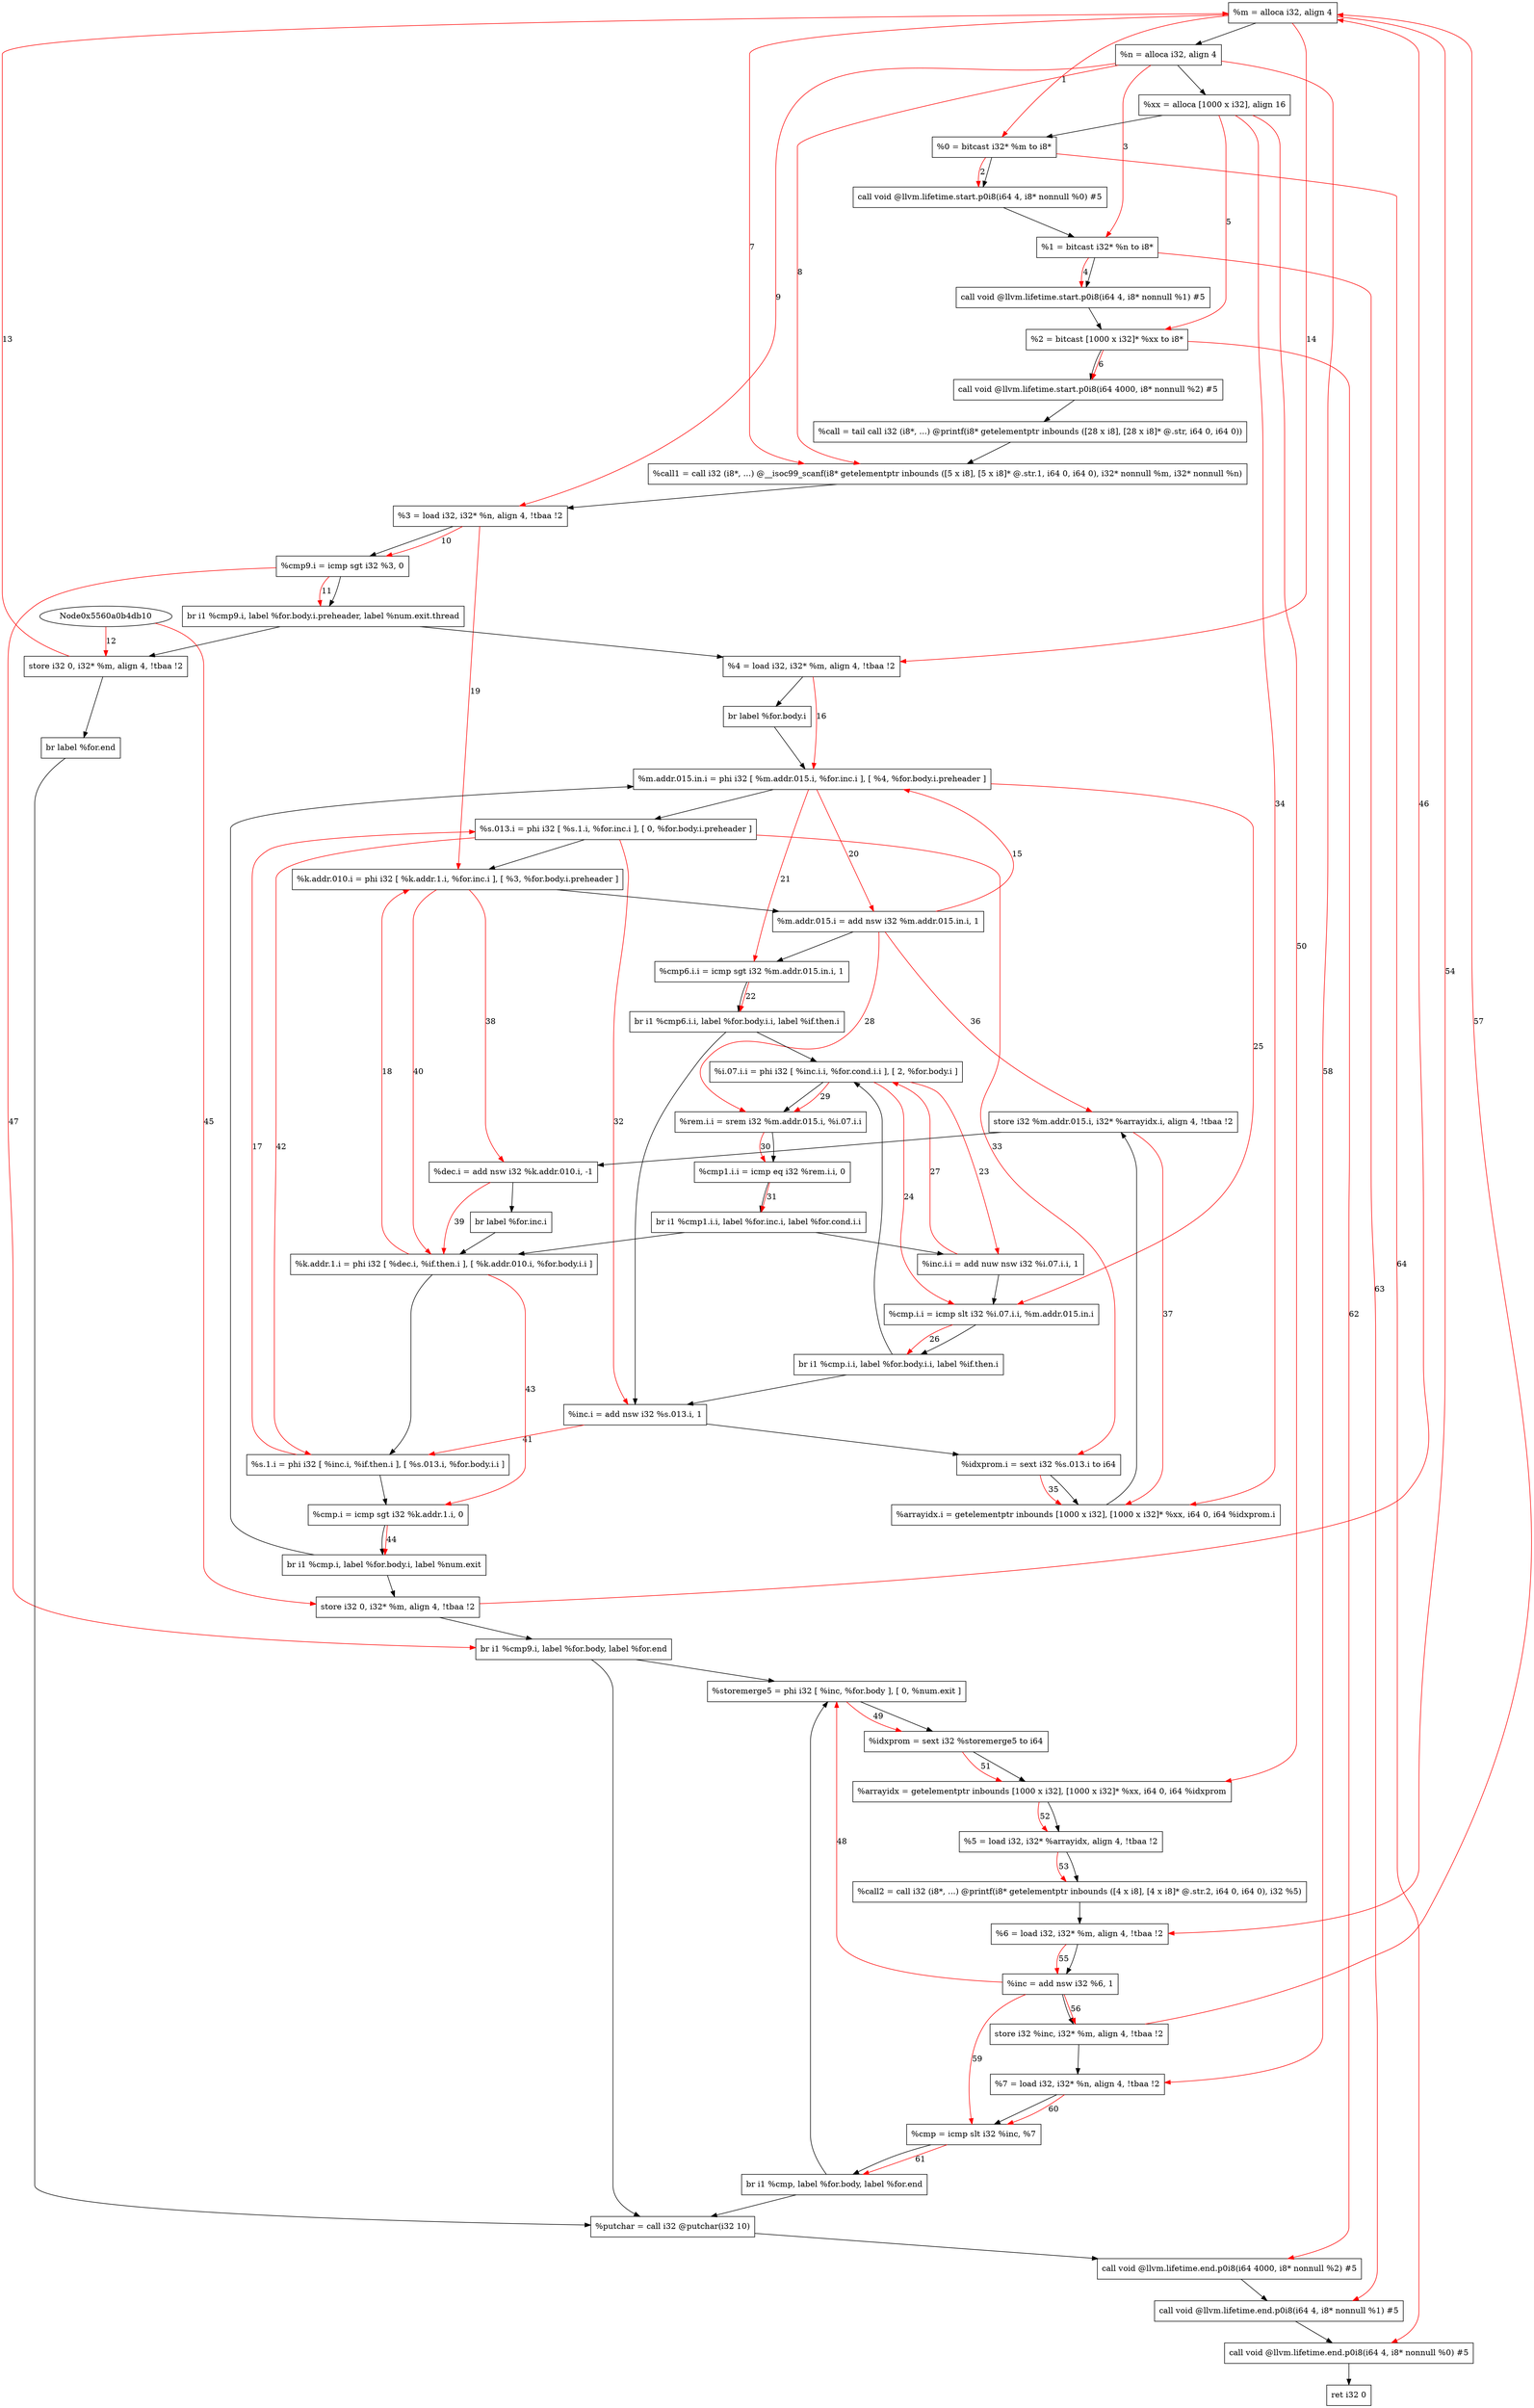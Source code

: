 digraph "CDFG for'main' function" {
	Node0x5560a0b4e5a8[shape=record, label="  %m = alloca i32, align 4"]
	Node0x5560a0b4e8e8[shape=record, label="  %n = alloca i32, align 4"]
	Node0x5560a0b4ea68[shape=record, label="  %xx = alloca [1000 x i32], align 16"]
	Node0x5560a0b4e768[shape=record, label="  %0 = bitcast i32* %m to i8*"]
	Node0x5560a0b51918[shape=record, label="  call void @llvm.lifetime.start.p0i8(i64 4, i8* nonnull %0) #5"]
	Node0x5560a0b4e3f8[shape=record, label="  %1 = bitcast i32* %n to i8*"]
	Node0x5560a0b51a28[shape=record, label="  call void @llvm.lifetime.start.p0i8(i64 4, i8* nonnull %1) #5"]
	Node0x5560a0b51ae8[shape=record, label="  %2 = bitcast [1000 x i32]* %xx to i8*"]
	Node0x5560a0b51bd8[shape=record, label="  call void @llvm.lifetime.start.p0i8(i64 4000, i8* nonnull %2) #5"]
	Node0x5560a0b52030[shape=record, label="  %call = tail call i32 (i8*, ...) @printf(i8* getelementptr inbounds ([28 x i8], [28 x i8]* @.str, i64 0, i64 0))"]
	Node0x5560a0b52370[shape=record, label="  %call1 = call i32 (i8*, ...) @__isoc99_scanf(i8* getelementptr inbounds ([5 x i8], [5 x i8]* @.str.1, i64 0, i64 0), i32* nonnull %m, i32* nonnull %n)"]
	Node0x5560a0b52428[shape=record, label="  %3 = load i32, i32* %n, align 4, !tbaa !2"]
	Node0x5560a0b52ab0[shape=record, label="  %cmp9.i = icmp sgt i32 %3, 0"]
	Node0x5560a0b52d38[shape=record, label="  br i1 %cmp9.i, label %for.body.i.preheader, label %num.exit.thread"]
	Node0x5560a0b52de0[shape=record, label="  store i32 0, i32* %m, align 4, !tbaa !2"]
	Node0x5560a0b52eb8[shape=record, label="  br label %for.end"]
	Node0x5560a0b52bd8[shape=record, label="  %4 = load i32, i32* %m, align 4, !tbaa !2"]
	Node0x5560a0b53048[shape=record, label="  br label %for.body.i"]
	Node0x5560a0b531d8[shape=record, label="  %m.addr.015.in.i = phi i32 [ %m.addr.015.i, %for.inc.i ], [ %4, %for.body.i.preheader ]"]
	Node0x5560a0b534d8[shape=record, label="  %s.013.i = phi i32 [ %s.1.i, %for.inc.i ], [ 0, %for.body.i.preheader ]"]
	Node0x5560a0b53658[shape=record, label="  %k.addr.010.i = phi i32 [ %k.addr.1.i, %for.inc.i ], [ %3, %for.body.i.preheader ]"]
	Node0x5560a0b53720[shape=record, label="  %m.addr.015.i = add nsw i32 %m.addr.015.in.i, 1"]
	Node0x5560a0b53790[shape=record, label="  %cmp6.i.i = icmp sgt i32 %m.addr.015.in.i, 1"]
	Node0x5560a0b53948[shape=record, label="  br i1 %cmp6.i.i, label %for.body.i.i, label %if.then.i"]
	Node0x5560a0b53b00[shape=record, label="  %inc.i.i = add nuw nsw i32 %i.07.i.i, 1"]
	Node0x5560a0b53bc0[shape=record, label="  %cmp.i.i = icmp slt i32 %i.07.i.i, %m.addr.015.in.i"]
	Node0x5560a0b53c68[shape=record, label="  br i1 %cmp.i.i, label %for.body.i.i, label %if.then.i"]
	Node0x5560a0b53cb8[shape=record, label="  %i.07.i.i = phi i32 [ %inc.i.i, %for.cond.i.i ], [ 2, %for.body.i ]"]
	Node0x5560a0b53d80[shape=record, label="  %rem.i.i = srem i32 %m.addr.015.i, %i.07.i.i"]
	Node0x5560a0b53e10[shape=record, label="  %cmp1.i.i = icmp eq i32 %rem.i.i, 0"]
	Node0x5560a0b541b8[shape=record, label="  br i1 %cmp1.i.i, label %for.inc.i, label %for.cond.i.i"]
	Node0x5560a0b54230[shape=record, label="  %inc.i = add nsw i32 %s.013.i, 1"]
	Node0x5560a0b538b8[shape=record, label="  %idxprom.i = sext i32 %s.013.i to i64"]
	Node0x5560a0b542d8[shape=record, label="  %arrayidx.i = getelementptr inbounds [1000 x i32], [1000 x i32]* %xx, i64 0, i64 %idxprom.i"]
	Node0x5560a0b54390[shape=record, label="  store i32 %m.addr.015.i, i32* %arrayidx.i, align 4, !tbaa !2"]
	Node0x5560a0b54410[shape=record, label="  %dec.i = add nsw i32 %k.addr.010.i, -1"]
	Node0x5560a0b53a28[shape=record, label="  br label %for.inc.i"]
	Node0x5560a0b54478[shape=record, label="  %k.addr.1.i = phi i32 [ %dec.i, %if.then.i ], [ %k.addr.010.i, %for.body.i.i ]"]
	Node0x5560a0b54518[shape=record, label="  %s.1.i = phi i32 [ %inc.i, %if.then.i ], [ %s.013.i, %for.body.i.i ]"]
	Node0x5560a0b545e0[shape=record, label="  %cmp.i = icmp sgt i32 %k.addr.1.i, 0"]
	Node0x5560a0b546d8[shape=record, label="  br i1 %cmp.i, label %for.body.i, label %num.exit"]
	Node0x5560a0b54750[shape=record, label="  store i32 0, i32* %m, align 4, !tbaa !2"]
	Node0x5560a0b54838[shape=record, label="  br i1 %cmp9.i, label %for.body, label %for.end"]
	Node0x5560a0b548d8[shape=record, label="  %storemerge5 = phi i32 [ %inc, %for.body ], [ 0, %num.exit ]"]
	Node0x5560a0b535a8[shape=record, label="  %idxprom = sext i32 %storemerge5 to i64"]
	Node0x5560a0b54a08[shape=record, label="  %arrayidx = getelementptr inbounds [1000 x i32], [1000 x i32]* %xx, i64 0, i64 %idxprom"]
	Node0x5560a0b53128[shape=record, label="  %5 = load i32, i32* %arrayidx, align 4, !tbaa !2"]
	Node0x5560a0b54b78[shape=record, label="  %call2 = call i32 (i8*, ...) @printf(i8* getelementptr inbounds ([4 x i8], [4 x i8]* @.str.2, i64 0, i64 0), i32 %5)"]
	Node0x5560a0b52fe8[shape=record, label="  %6 = load i32, i32* %m, align 4, !tbaa !2"]
	Node0x5560a0b54c50[shape=record, label="  %inc = add nsw i32 %6, 1"]
	Node0x5560a0b54cc0[shape=record, label="  store i32 %inc, i32* %m, align 4, !tbaa !2"]
	Node0x5560a0b53428[shape=record, label="  %7 = load i32, i32* %n, align 4, !tbaa !2"]
	Node0x5560a0b54d40[shape=record, label="  %cmp = icmp slt i32 %inc, %7"]
	Node0x5560a0b54de8[shape=record, label="  br i1 %cmp, label %for.body, label %for.end"]
	Node0x5560a0b54f40[shape=record, label="  %putchar = call i32 @putchar(i32 10)"]
	Node0x5560a0b55108[shape=record, label="  call void @llvm.lifetime.end.p0i8(i64 4000, i8* nonnull %2) #5"]
	Node0x5560a0b55218[shape=record, label="  call void @llvm.lifetime.end.p0i8(i64 4, i8* nonnull %1) #5"]
	Node0x5560a0b55328[shape=record, label="  call void @llvm.lifetime.end.p0i8(i64 4, i8* nonnull %0) #5"]
	Node0x5560a0b553e8[shape=record, label="  ret i32 0"]
	Node0x5560a0b4e5a8 -> Node0x5560a0b4e8e8
	Node0x5560a0b4e8e8 -> Node0x5560a0b4ea68
	Node0x5560a0b4ea68 -> Node0x5560a0b4e768
	Node0x5560a0b4e768 -> Node0x5560a0b51918
	Node0x5560a0b51918 -> Node0x5560a0b4e3f8
	Node0x5560a0b4e3f8 -> Node0x5560a0b51a28
	Node0x5560a0b51a28 -> Node0x5560a0b51ae8
	Node0x5560a0b51ae8 -> Node0x5560a0b51bd8
	Node0x5560a0b51bd8 -> Node0x5560a0b52030
	Node0x5560a0b52030 -> Node0x5560a0b52370
	Node0x5560a0b52370 -> Node0x5560a0b52428
	Node0x5560a0b52428 -> Node0x5560a0b52ab0
	Node0x5560a0b52ab0 -> Node0x5560a0b52d38
	Node0x5560a0b52d38 -> Node0x5560a0b52bd8
	Node0x5560a0b52d38 -> Node0x5560a0b52de0
	Node0x5560a0b52de0 -> Node0x5560a0b52eb8
	Node0x5560a0b52eb8 -> Node0x5560a0b54f40
	Node0x5560a0b52bd8 -> Node0x5560a0b53048
	Node0x5560a0b53048 -> Node0x5560a0b531d8
	Node0x5560a0b531d8 -> Node0x5560a0b534d8
	Node0x5560a0b534d8 -> Node0x5560a0b53658
	Node0x5560a0b53658 -> Node0x5560a0b53720
	Node0x5560a0b53720 -> Node0x5560a0b53790
	Node0x5560a0b53790 -> Node0x5560a0b53948
	Node0x5560a0b53948 -> Node0x5560a0b53cb8
	Node0x5560a0b53948 -> Node0x5560a0b54230
	Node0x5560a0b53b00 -> Node0x5560a0b53bc0
	Node0x5560a0b53bc0 -> Node0x5560a0b53c68
	Node0x5560a0b53c68 -> Node0x5560a0b53cb8
	Node0x5560a0b53c68 -> Node0x5560a0b54230
	Node0x5560a0b53cb8 -> Node0x5560a0b53d80
	Node0x5560a0b53d80 -> Node0x5560a0b53e10
	Node0x5560a0b53e10 -> Node0x5560a0b541b8
	Node0x5560a0b541b8 -> Node0x5560a0b54478
	Node0x5560a0b541b8 -> Node0x5560a0b53b00
	Node0x5560a0b54230 -> Node0x5560a0b538b8
	Node0x5560a0b538b8 -> Node0x5560a0b542d8
	Node0x5560a0b542d8 -> Node0x5560a0b54390
	Node0x5560a0b54390 -> Node0x5560a0b54410
	Node0x5560a0b54410 -> Node0x5560a0b53a28
	Node0x5560a0b53a28 -> Node0x5560a0b54478
	Node0x5560a0b54478 -> Node0x5560a0b54518
	Node0x5560a0b54518 -> Node0x5560a0b545e0
	Node0x5560a0b545e0 -> Node0x5560a0b546d8
	Node0x5560a0b546d8 -> Node0x5560a0b531d8
	Node0x5560a0b546d8 -> Node0x5560a0b54750
	Node0x5560a0b54750 -> Node0x5560a0b54838
	Node0x5560a0b54838 -> Node0x5560a0b548d8
	Node0x5560a0b54838 -> Node0x5560a0b54f40
	Node0x5560a0b548d8 -> Node0x5560a0b535a8
	Node0x5560a0b535a8 -> Node0x5560a0b54a08
	Node0x5560a0b54a08 -> Node0x5560a0b53128
	Node0x5560a0b53128 -> Node0x5560a0b54b78
	Node0x5560a0b54b78 -> Node0x5560a0b52fe8
	Node0x5560a0b52fe8 -> Node0x5560a0b54c50
	Node0x5560a0b54c50 -> Node0x5560a0b54cc0
	Node0x5560a0b54cc0 -> Node0x5560a0b53428
	Node0x5560a0b53428 -> Node0x5560a0b54d40
	Node0x5560a0b54d40 -> Node0x5560a0b54de8
	Node0x5560a0b54de8 -> Node0x5560a0b548d8
	Node0x5560a0b54de8 -> Node0x5560a0b54f40
	Node0x5560a0b54f40 -> Node0x5560a0b55108
	Node0x5560a0b55108 -> Node0x5560a0b55218
	Node0x5560a0b55218 -> Node0x5560a0b55328
	Node0x5560a0b55328 -> Node0x5560a0b553e8
edge [color=red]
	Node0x5560a0b4e5a8 -> Node0x5560a0b4e768[label="1"]
	Node0x5560a0b4e768 -> Node0x5560a0b51918[label="2"]
	Node0x5560a0b4e8e8 -> Node0x5560a0b4e3f8[label="3"]
	Node0x5560a0b4e3f8 -> Node0x5560a0b51a28[label="4"]
	Node0x5560a0b4ea68 -> Node0x5560a0b51ae8[label="5"]
	Node0x5560a0b51ae8 -> Node0x5560a0b51bd8[label="6"]
	Node0x5560a0b4e5a8 -> Node0x5560a0b52370[label="7"]
	Node0x5560a0b4e8e8 -> Node0x5560a0b52370[label="8"]
	Node0x5560a0b4e8e8 -> Node0x5560a0b52428[label="9"]
	Node0x5560a0b52428 -> Node0x5560a0b52ab0[label="10"]
	Node0x5560a0b52ab0 -> Node0x5560a0b52d38[label="11"]
	Node0x5560a0b4db10 -> Node0x5560a0b52de0[label="12"]
	Node0x5560a0b52de0 -> Node0x5560a0b4e5a8[label="13"]
	Node0x5560a0b4e5a8 -> Node0x5560a0b52bd8[label="14"]
	Node0x5560a0b53720 -> Node0x5560a0b531d8[label="15"]
	Node0x5560a0b52bd8 -> Node0x5560a0b531d8[label="16"]
	Node0x5560a0b54518 -> Node0x5560a0b534d8[label="17"]
	Node0x5560a0b54478 -> Node0x5560a0b53658[label="18"]
	Node0x5560a0b52428 -> Node0x5560a0b53658[label="19"]
	Node0x5560a0b531d8 -> Node0x5560a0b53720[label="20"]
	Node0x5560a0b531d8 -> Node0x5560a0b53790[label="21"]
	Node0x5560a0b53790 -> Node0x5560a0b53948[label="22"]
	Node0x5560a0b53cb8 -> Node0x5560a0b53b00[label="23"]
	Node0x5560a0b53cb8 -> Node0x5560a0b53bc0[label="24"]
	Node0x5560a0b531d8 -> Node0x5560a0b53bc0[label="25"]
	Node0x5560a0b53bc0 -> Node0x5560a0b53c68[label="26"]
	Node0x5560a0b53b00 -> Node0x5560a0b53cb8[label="27"]
	Node0x5560a0b53720 -> Node0x5560a0b53d80[label="28"]
	Node0x5560a0b53cb8 -> Node0x5560a0b53d80[label="29"]
	Node0x5560a0b53d80 -> Node0x5560a0b53e10[label="30"]
	Node0x5560a0b53e10 -> Node0x5560a0b541b8[label="31"]
	Node0x5560a0b534d8 -> Node0x5560a0b54230[label="32"]
	Node0x5560a0b534d8 -> Node0x5560a0b538b8[label="33"]
	Node0x5560a0b4ea68 -> Node0x5560a0b542d8[label="34"]
	Node0x5560a0b538b8 -> Node0x5560a0b542d8[label="35"]
	Node0x5560a0b53720 -> Node0x5560a0b54390[label="36"]
	Node0x5560a0b54390 -> Node0x5560a0b542d8[label="37"]
	Node0x5560a0b53658 -> Node0x5560a0b54410[label="38"]
	Node0x5560a0b54410 -> Node0x5560a0b54478[label="39"]
	Node0x5560a0b53658 -> Node0x5560a0b54478[label="40"]
	Node0x5560a0b54230 -> Node0x5560a0b54518[label="41"]
	Node0x5560a0b534d8 -> Node0x5560a0b54518[label="42"]
	Node0x5560a0b54478 -> Node0x5560a0b545e0[label="43"]
	Node0x5560a0b545e0 -> Node0x5560a0b546d8[label="44"]
	Node0x5560a0b4db10 -> Node0x5560a0b54750[label="45"]
	Node0x5560a0b54750 -> Node0x5560a0b4e5a8[label="46"]
	Node0x5560a0b52ab0 -> Node0x5560a0b54838[label="47"]
	Node0x5560a0b54c50 -> Node0x5560a0b548d8[label="48"]
	Node0x5560a0b548d8 -> Node0x5560a0b535a8[label="49"]
	Node0x5560a0b4ea68 -> Node0x5560a0b54a08[label="50"]
	Node0x5560a0b535a8 -> Node0x5560a0b54a08[label="51"]
	Node0x5560a0b54a08 -> Node0x5560a0b53128[label="52"]
	Node0x5560a0b53128 -> Node0x5560a0b54b78[label="53"]
	Node0x5560a0b4e5a8 -> Node0x5560a0b52fe8[label="54"]
	Node0x5560a0b52fe8 -> Node0x5560a0b54c50[label="55"]
	Node0x5560a0b54c50 -> Node0x5560a0b54cc0[label="56"]
	Node0x5560a0b54cc0 -> Node0x5560a0b4e5a8[label="57"]
	Node0x5560a0b4e8e8 -> Node0x5560a0b53428[label="58"]
	Node0x5560a0b54c50 -> Node0x5560a0b54d40[label="59"]
	Node0x5560a0b53428 -> Node0x5560a0b54d40[label="60"]
	Node0x5560a0b54d40 -> Node0x5560a0b54de8[label="61"]
	Node0x5560a0b51ae8 -> Node0x5560a0b55108[label="62"]
	Node0x5560a0b4e3f8 -> Node0x5560a0b55218[label="63"]
	Node0x5560a0b4e768 -> Node0x5560a0b55328[label="64"]
}
